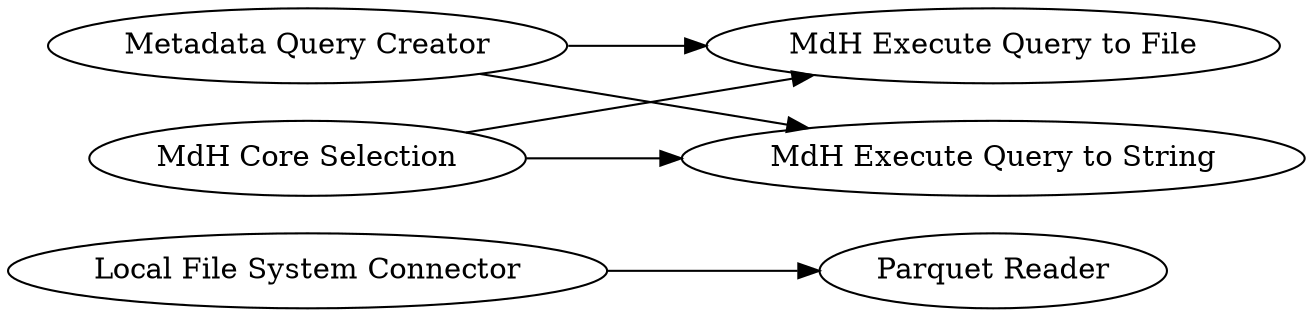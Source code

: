 digraph {
	"9203018739857671994_15" [label="Local File System Connector"]
	"9203018739857671994_22" [label="Metadata Query Creator"]
	"9203018739857671994_24" [label="MdH Execute Query to File"]
	"9203018739857671994_19" [label="MdH Core Selection"]
	"9203018739857671994_23" [label="MdH Execute Query to String"]
	"9203018739857671994_14" [label="Parquet Reader"]
	"9203018739857671994_19" -> "9203018739857671994_23"
	"9203018739857671994_19" -> "9203018739857671994_24"
	"9203018739857671994_22" -> "9203018739857671994_23"
	"9203018739857671994_22" -> "9203018739857671994_24"
	"9203018739857671994_15" -> "9203018739857671994_14"
	rankdir=LR
}
